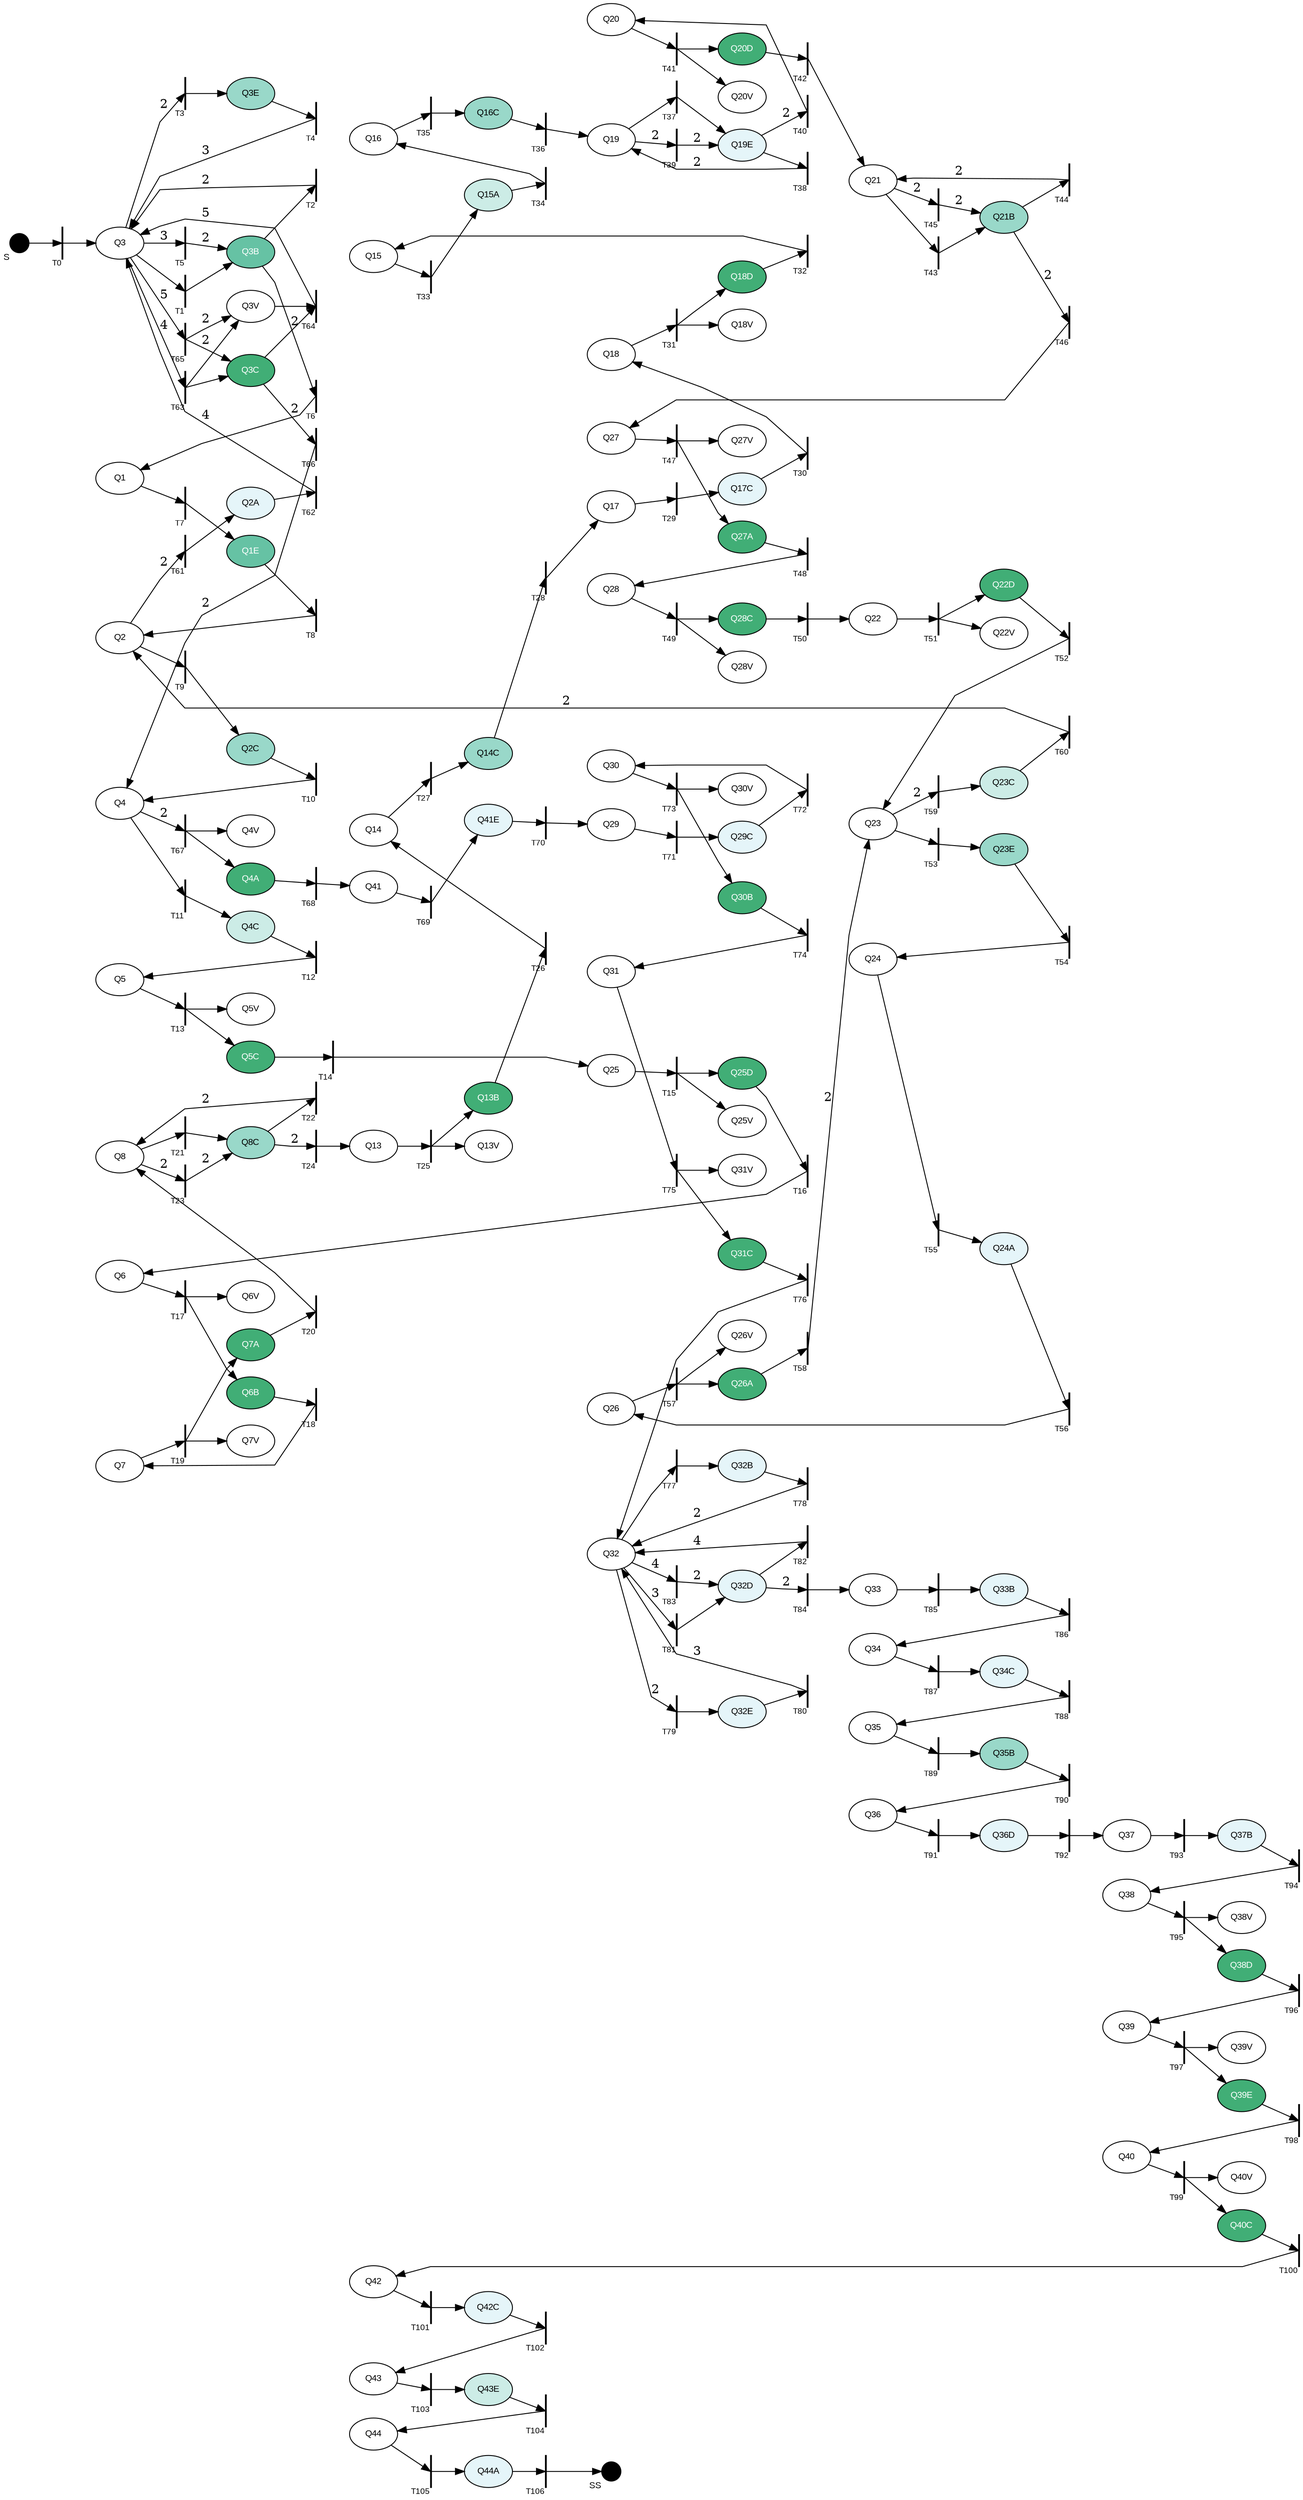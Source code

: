 digraph G { rankdir=LR; splines=polyline;
node[style=filled; fontsize=10; fontname=Arial; fontcolor=black; fillcolor=white; colorscheme=bugn9];
"S"[fillcolor=black; shape=point; width=0.3; xlabel="S";];"Q3"[colorscheme="reds5"; fillcolor=white; fontcolor=black;]; "Q3B"[fillcolor=5; fontcolor=white;]; "Q3E"[fillcolor=4; ]; "Q1"[colorscheme="reds5"; fillcolor=white; ]; "Q1E"[fillcolor=5; fontcolor=white;]; "Q2"[colorscheme="reds5"; fillcolor=white; ]; "Q2C"[fillcolor=4; ]; "Q4"[colorscheme="reds5"; fillcolor=white; ]; "Q4C"[fillcolor=3; ]; "Q5"[colorscheme="reds5"; fillcolor=white; ]; "Q5C"[fillcolor=6; fontcolor=white;]; "Q25"[colorscheme="reds5"; fillcolor=white; ]; "Q25D"[fillcolor=6; fontcolor=white;]; "Q6"[colorscheme="reds5"; fillcolor=white; ]; "Q6B"[fillcolor=6; fontcolor=white;]; "Q7"[colorscheme="reds5"; fillcolor=white; ]; "Q7A"[fillcolor=6; fontcolor=white;]; "Q8"[colorscheme="reds5"; fillcolor=white; ]; "Q8C"[fillcolor=4; ]; "Q13"[colorscheme="reds5"; fillcolor=white; ]; "Q13B"[fillcolor=6; fontcolor=white;]; "Q14"[colorscheme="reds5"; fillcolor=white; ]; "Q14C"[fillcolor=4; ]; "Q17"[colorscheme="reds5"; fillcolor=white; ]; "Q17C"[fillcolor=2; ]; "Q18"[colorscheme="reds5"; fillcolor=white; ]; "Q18D"[fillcolor=6; fontcolor=white;]; "Q15"[colorscheme="reds5"; fillcolor=white; ]; "Q15A"[fillcolor=3; ]; "Q16"[colorscheme="reds5"; fillcolor=white; ]; "Q16C"[fillcolor=4; ]; "Q19"[colorscheme="reds5"; fillcolor=white; ]; "Q19E"[fillcolor=2; ]; "Q20"[colorscheme="reds5"; fillcolor=white; ]; "Q20D"[fillcolor=6; fontcolor=white;]; "Q21"[colorscheme="reds5"; fillcolor=white; ]; "Q21B"[fillcolor=4; ]; "Q27"[colorscheme="reds5"; fillcolor=white; ]; "Q27A"[fillcolor=6; fontcolor=white;]; "Q28"[colorscheme="reds5"; fillcolor=white; ]; "Q28C"[fillcolor=6; fontcolor=white;]; "Q22"[colorscheme="reds5"; fillcolor=white; ]; "Q22D"[fillcolor=6; fontcolor=white;]; "Q23"[colorscheme="reds5"; fillcolor=white; ]; "Q23E"[fillcolor=4; ]; "Q24"[colorscheme="reds5"; fillcolor=white; ]; "Q24A"[fillcolor=2; ]; "Q26"[colorscheme="reds5"; fillcolor=white; ]; "Q26A"[fillcolor=6; fontcolor=white;]; "Q23C"[fillcolor=3; ]; "Q2A"[fillcolor=2; ]; "Q3C"[fillcolor=6; fontcolor=white;]; "Q4A"[fillcolor=6; fontcolor=white;]; "Q41"[colorscheme="reds5"; fillcolor=white; ]; "Q41E"[fillcolor=2; ]; "Q29"[colorscheme="reds5"; fillcolor=white; ]; "Q29C"[fillcolor=2; ]; "Q30"[colorscheme="reds5"; fillcolor=white; ]; "Q30B"[fillcolor=6; fontcolor=white;]; "Q31"[colorscheme="reds5"; fillcolor=white; ]; "Q31C"[fillcolor=6; fontcolor=white;]; "Q32"[colorscheme="reds5"; fillcolor=white; fontcolor=black;]; "Q32B"[fillcolor=2; ]; "Q32E"[fillcolor=2; ]; "Q32D"[fillcolor=2; ]; "Q33"[colorscheme="reds5"; fillcolor=white; ]; "Q33B"[fillcolor=2; ]; "Q34"[colorscheme="reds5"; fillcolor=white; ]; "Q34C"[fillcolor=2; ]; "Q35"[colorscheme="reds5"; fillcolor=white; ]; "Q35B"[fillcolor=4; ]; "Q36"[colorscheme="reds5"; fillcolor=white; ]; "Q36D"[fillcolor=2; ]; "Q37"[colorscheme="reds5"; fillcolor=white; ]; "Q37B"[fillcolor=2; ]; "Q38"[colorscheme="reds5"; fillcolor=white; ]; "Q38D"[fillcolor=6; fontcolor=white;]; "Q39"[colorscheme="reds5"; fillcolor=white; ]; "Q39E"[fillcolor=6; fontcolor=white;]; "Q40"[colorscheme="reds5"; fillcolor=white; ]; "Q40C"[fillcolor=6; fontcolor=white;]; "Q42"[colorscheme="reds5"; fillcolor=white; ]; "Q42C"[fillcolor=2; ]; "Q43"[colorscheme="reds5"; fillcolor=white; ]; "Q43E"[fillcolor=3; ]; "Q44"[colorscheme="reds5"; fillcolor=white; ]; "Q44A"[fillcolor=2; ]; "SS"[fillcolor=black; shape=point; width=0.3; xlabel="SS";];"T0"[fillcolor=black; shape=box; label=""; width=0.01; fontsize=9; xlabel="T0"]; "T1"[fillcolor=black; shape=box; label=""; width=0.01; fontsize=9; xlabel="T1"]; "T2"[fillcolor=black; shape=box; label=""; width=0.01; fontsize=9; xlabel="T2"]; "T3"[fillcolor=black; shape=box; label=""; width=0.01; fontsize=9; xlabel="T3"]; "T4"[fillcolor=black; shape=box; label=""; width=0.01; fontsize=9; xlabel="T4"]; "T5"[fillcolor=black; shape=box; label=""; width=0.01; fontsize=9; xlabel="T5"]; "T6"[fillcolor=black; shape=box; label=""; width=0.01; fontsize=9; xlabel="T6"]; "T7"[fillcolor=black; shape=box; label=""; width=0.01; fontsize=9; xlabel="T7"]; "T8"[fillcolor=black; shape=box; label=""; width=0.01; fontsize=9; xlabel="T8"]; "T9"[fillcolor=black; shape=box; label=""; width=0.01; fontsize=9; xlabel="T9"]; "T10"[fillcolor=black; shape=box; label=""; width=0.01; fontsize=9; xlabel="T10"]; "T11"[fillcolor=black; shape=box; label=""; width=0.01; fontsize=9; xlabel="T11"]; "T12"[fillcolor=black; shape=box; label=""; width=0.01; fontsize=9; xlabel="T12"]; "T13"[fillcolor=black; shape=box; label=""; width=0.01; fontsize=9; xlabel="T13"]; "T14"[fillcolor=black; shape=box; label=""; width=0.01; fontsize=9; xlabel="T14"]; "T15"[fillcolor=black; shape=box; label=""; width=0.01; fontsize=9; xlabel="T15"]; "T16"[fillcolor=black; shape=box; label=""; width=0.01; fontsize=9; xlabel="T16"]; "T17"[fillcolor=black; shape=box; label=""; width=0.01; fontsize=9; xlabel="T17"]; "T18"[fillcolor=black; shape=box; label=""; width=0.01; fontsize=9; xlabel="T18"]; "T19"[fillcolor=black; shape=box; label=""; width=0.01; fontsize=9; xlabel="T19"]; "T20"[fillcolor=black; shape=box; label=""; width=0.01; fontsize=9; xlabel="T20"]; "T21"[fillcolor=black; shape=box; label=""; width=0.01; fontsize=9; xlabel="T21"]; "T22"[fillcolor=black; shape=box; label=""; width=0.01; fontsize=9; xlabel="T22"]; "T23"[fillcolor=black; shape=box; label=""; width=0.01; fontsize=9; xlabel="T23"]; "T24"[fillcolor=black; shape=box; label=""; width=0.01; fontsize=9; xlabel="T24"]; "T25"[fillcolor=black; shape=box; label=""; width=0.01; fontsize=9; xlabel="T25"]; "T26"[fillcolor=black; shape=box; label=""; width=0.01; fontsize=9; xlabel="T26"]; "T27"[fillcolor=black; shape=box; label=""; width=0.01; fontsize=9; xlabel="T27"]; "T28"[fillcolor=black; shape=box; label=""; width=0.01; fontsize=9; xlabel="T28"]; "T29"[fillcolor=black; shape=box; label=""; width=0.01; fontsize=9; xlabel="T29"]; "T30"[fillcolor=black; shape=box; label=""; width=0.01; fontsize=9; xlabel="T30"]; "T31"[fillcolor=black; shape=box; label=""; width=0.01; fontsize=9; xlabel="T31"]; "T32"[fillcolor=black; shape=box; label=""; width=0.01; fontsize=9; xlabel="T32"]; "T33"[fillcolor=black; shape=box; label=""; width=0.01; fontsize=9; xlabel="T33"]; "T34"[fillcolor=black; shape=box; label=""; width=0.01; fontsize=9; xlabel="T34"]; "T35"[fillcolor=black; shape=box; label=""; width=0.01; fontsize=9; xlabel="T35"]; "T36"[fillcolor=black; shape=box; label=""; width=0.01; fontsize=9; xlabel="T36"]; "T37"[fillcolor=black; shape=box; label=""; width=0.01; fontsize=9; xlabel="T37"]; "T38"[fillcolor=black; shape=box; label=""; width=0.01; fontsize=9; xlabel="T38"]; "T39"[fillcolor=black; shape=box; label=""; width=0.01; fontsize=9; xlabel="T39"]; "T40"[fillcolor=black; shape=box; label=""; width=0.01; fontsize=9; xlabel="T40"]; "T41"[fillcolor=black; shape=box; label=""; width=0.01; fontsize=9; xlabel="T41"]; "T42"[fillcolor=black; shape=box; label=""; width=0.01; fontsize=9; xlabel="T42"]; "T43"[fillcolor=black; shape=box; label=""; width=0.01; fontsize=9; xlabel="T43"]; "T44"[fillcolor=black; shape=box; label=""; width=0.01; fontsize=9; xlabel="T44"]; "T45"[fillcolor=black; shape=box; label=""; width=0.01; fontsize=9; xlabel="T45"]; "T46"[fillcolor=black; shape=box; label=""; width=0.01; fontsize=9; xlabel="T46"]; "T47"[fillcolor=black; shape=box; label=""; width=0.01; fontsize=9; xlabel="T47"]; "T48"[fillcolor=black; shape=box; label=""; width=0.01; fontsize=9; xlabel="T48"]; "T49"[fillcolor=black; shape=box; label=""; width=0.01; fontsize=9; xlabel="T49"]; "T50"[fillcolor=black; shape=box; label=""; width=0.01; fontsize=9; xlabel="T50"]; "T51"[fillcolor=black; shape=box; label=""; width=0.01; fontsize=9; xlabel="T51"]; "T52"[fillcolor=black; shape=box; label=""; width=0.01; fontsize=9; xlabel="T52"]; "T53"[fillcolor=black; shape=box; label=""; width=0.01; fontsize=9; xlabel="T53"]; "T54"[fillcolor=black; shape=box; label=""; width=0.01; fontsize=9; xlabel="T54"]; "T55"[fillcolor=black; shape=box; label=""; width=0.01; fontsize=9; xlabel="T55"]; "T56"[fillcolor=black; shape=box; label=""; width=0.01; fontsize=9; xlabel="T56"]; "T57"[fillcolor=black; shape=box; label=""; width=0.01; fontsize=9; xlabel="T57"]; "T58"[fillcolor=black; shape=box; label=""; width=0.01; fontsize=9; xlabel="T58"]; "T59"[fillcolor=black; shape=box; label=""; width=0.01; fontsize=9; xlabel="T59"]; "T60"[fillcolor=black; shape=box; label=""; width=0.01; fontsize=9; xlabel="T60"]; "T61"[fillcolor=black; shape=box; label=""; width=0.01; fontsize=9; xlabel="T61"]; "T62"[fillcolor=black; shape=box; label=""; width=0.01; fontsize=9; xlabel="T62"]; "T63"[fillcolor=black; shape=box; label=""; width=0.01; fontsize=9; xlabel="T63"]; "T64"[fillcolor=black; shape=box; label=""; width=0.01; fontsize=9; xlabel="T64"]; "T65"[fillcolor=black; shape=box; label=""; width=0.01; fontsize=9; xlabel="T65"]; "T66"[fillcolor=black; shape=box; label=""; width=0.01; fontsize=9; xlabel="T66"]; "T67"[fillcolor=black; shape=box; label=""; width=0.01; fontsize=9; xlabel="T67"]; "T68"[fillcolor=black; shape=box; label=""; width=0.01; fontsize=9; xlabel="T68"]; "T69"[fillcolor=black; shape=box; label=""; width=0.01; fontsize=9; xlabel="T69"]; "T70"[fillcolor=black; shape=box; label=""; width=0.01; fontsize=9; xlabel="T70"]; "T71"[fillcolor=black; shape=box; label=""; width=0.01; fontsize=9; xlabel="T71"]; "T72"[fillcolor=black; shape=box; label=""; width=0.01; fontsize=9; xlabel="T72"]; "T73"[fillcolor=black; shape=box; label=""; width=0.01; fontsize=9; xlabel="T73"]; "T74"[fillcolor=black; shape=box; label=""; width=0.01; fontsize=9; xlabel="T74"]; "T75"[fillcolor=black; shape=box; label=""; width=0.01; fontsize=9; xlabel="T75"]; "T76"[fillcolor=black; shape=box; label=""; width=0.01; fontsize=9; xlabel="T76"]; "T77"[fillcolor=black; shape=box; label=""; width=0.01; fontsize=9; xlabel="T77"]; "T78"[fillcolor=black; shape=box; label=""; width=0.01; fontsize=9; xlabel="T78"]; "T79"[fillcolor=black; shape=box; label=""; width=0.01; fontsize=9; xlabel="T79"]; "T80"[fillcolor=black; shape=box; label=""; width=0.01; fontsize=9; xlabel="T80"]; "T81"[fillcolor=black; shape=box; label=""; width=0.01; fontsize=9; xlabel="T81"]; "T82"[fillcolor=black; shape=box; label=""; width=0.01; fontsize=9; xlabel="T82"]; "T83"[fillcolor=black; shape=box; label=""; width=0.01; fontsize=9; xlabel="T83"]; "T84"[fillcolor=black; shape=box; label=""; width=0.01; fontsize=9; xlabel="T84"]; "T85"[fillcolor=black; shape=box; label=""; width=0.01; fontsize=9; xlabel="T85"]; "T86"[fillcolor=black; shape=box; label=""; width=0.01; fontsize=9; xlabel="T86"]; "T87"[fillcolor=black; shape=box; label=""; width=0.01; fontsize=9; xlabel="T87"]; "T88"[fillcolor=black; shape=box; label=""; width=0.01; fontsize=9; xlabel="T88"]; "T89"[fillcolor=black; shape=box; label=""; width=0.01; fontsize=9; xlabel="T89"]; "T90"[fillcolor=black; shape=box; label=""; width=0.01; fontsize=9; xlabel="T90"]; "T91"[fillcolor=black; shape=box; label=""; width=0.01; fontsize=9; xlabel="T91"]; "T92"[fillcolor=black; shape=box; label=""; width=0.01; fontsize=9; xlabel="T92"]; "T93"[fillcolor=black; shape=box; label=""; width=0.01; fontsize=9; xlabel="T93"]; "T94"[fillcolor=black; shape=box; label=""; width=0.01; fontsize=9; xlabel="T94"]; "T95"[fillcolor=black; shape=box; label=""; width=0.01; fontsize=9; xlabel="T95"]; "T96"[fillcolor=black; shape=box; label=""; width=0.01; fontsize=9; xlabel="T96"]; "T97"[fillcolor=black; shape=box; label=""; width=0.01; fontsize=9; xlabel="T97"]; "T98"[fillcolor=black; shape=box; label=""; width=0.01; fontsize=9; xlabel="T98"]; "T99"[fillcolor=black; shape=box; label=""; width=0.01; fontsize=9; xlabel="T99"]; "T100"[fillcolor=black; shape=box; label=""; width=0.01; fontsize=9; xlabel="T100"]; "T101"[fillcolor=black; shape=box; label=""; width=0.01; fontsize=9; xlabel="T101"]; "T102"[fillcolor=black; shape=box; label=""; width=0.01; fontsize=9; xlabel="T102"]; "T103"[fillcolor=black; shape=box; label=""; width=0.01; fontsize=9; xlabel="T103"]; "T104"[fillcolor=black; shape=box; label=""; width=0.01; fontsize=9; xlabel="T104"]; "T105"[fillcolor=black; shape=box; label=""; width=0.01; fontsize=9; xlabel="T105"]; "T106"[fillcolor=black; shape=box; label=""; width=0.01; fontsize=9; xlabel="T106"]; {rank=same; "Q3"; "Q1"; "Q2"; "Q4"; "Q5"; "Q6"; "Q7"; "Q8"; }{rank=same; "Q25"; "Q27"; "Q28"; "Q26"; "Q29"; "Q30"; "Q31"; "Q32"; }{rank=same; "Q13"; "Q14"; "Q15"; "Q16"; }{rank=same; "Q17"; "Q18"; "Q19"; "Q20"; }{rank=same; "Q21"; "Q22"; "Q23"; "Q24"; }{rank=same; "Q41"; "Q42"; "Q43"; "Q44"; }{rank=same; "Q33"; "Q34"; "Q35"; "Q36"; }{rank=same; "Q37"; "Q38"; "Q39"; "Q40"; }"S"->"T0" "T0"->"Q3" "Q3"->"T1" "T1"->"Q3B" "Q3B"->"T2" "T2"->"Q3"[label="2";]; "Q3"->"T3"[label="2";]; "T3"->"Q3E" "Q3E"->"T4" "T4"->"Q3"[label="3";]; "Q3"->"T5"[label="3";]; "T5"->"Q3B"[label="2";]; "Q3B"->"T6"[label="2";]; "T6"->"Q1" "Q1"->"T7" "T7"->"Q1E" "Q1E"->"T8" "T8"->"Q2" "Q2"->"T9" "T9"->"Q2C" "Q2C"->"T10" "T10"->"Q4" "Q4"->"T11" "T11"->"Q4C" "Q4C"->"T12" "T12"->"Q5" "Q5"->"T13" "T13"->"Q5C" "T13"->"Q5V" "Q5C"->"T14" "T14"->"Q25" "Q25"->"T15" "T15"->"Q25D" "T15"->"Q25V" "Q25D"->"T16" "T16"->"Q6" "Q6"->"T17" "T17"->"Q6B" "T17"->"Q6V" "Q6B"->"T18" "T18"->"Q7" "Q7"->"T19" "T19"->"Q7A" "T19"->"Q7V" "Q7A"->"T20" "T20"->"Q8" "Q8"->"T21" "T21"->"Q8C" "Q8C"->"T22" "T22"->"Q8"[label="2";]; "Q8"->"T23"[label="2";]; "T23"->"Q8C"[label="2";]; "Q8C"->"T24"[label="2";]; "T24"->"Q13" "Q13"->"T25" "T25"->"Q13B" "T25"->"Q13V" "Q13B"->"T26" "T26"->"Q14" "Q14"->"T27" "T27"->"Q14C" "Q14C"->"T28" "T28"->"Q17" "Q17"->"T29" "T29"->"Q17C" "Q17C"->"T30" "T30"->"Q18" "Q18"->"T31" "T31"->"Q18D" "T31"->"Q18V" "Q18D"->"T32" "T32"->"Q15" "Q15"->"T33" "T33"->"Q15A" "Q15A"->"T34" "T34"->"Q16" "Q16"->"T35" "T35"->"Q16C" "Q16C"->"T36" "T36"->"Q19" "Q19"->"T37" "T37"->"Q19E" "Q19E"->"T38" "T38"->"Q19"[label="2";]; "Q19"->"T39"[label="2";]; "T39"->"Q19E"[label="2";]; "Q19E"->"T40"[label="2";]; "T40"->"Q20" "Q20"->"T41" "T41"->"Q20D" "T41"->"Q20V" "Q20D"->"T42" "T42"->"Q21" "Q21"->"T43" "T43"->"Q21B" "Q21B"->"T44" "T44"->"Q21"[label="2";]; "Q21"->"T45"[label="2";]; "T45"->"Q21B"[label="2";]; "Q21B"->"T46"[label="2";]; "T46"->"Q27" "Q27"->"T47" "T47"->"Q27A" "T47"->"Q27V" "Q27A"->"T48" "T48"->"Q28" "Q28"->"T49" "T49"->"Q28C" "T49"->"Q28V" "Q28C"->"T50" "T50"->"Q22" "Q22"->"T51" "T51"->"Q22D" "T51"->"Q22V" "Q22D"->"T52" "T52"->"Q23" "Q23"->"T53" "T53"->"Q23E" "Q23E"->"T54" "T54"->"Q24" "Q24"->"T55" "T55"->"Q24A" "Q24A"->"T56" "T56"->"Q26" "Q26"->"T57" "T57"->"Q26A" "T57"->"Q26V" "Q26A"->"T58" "T58"->"Q23"[label="2";]; "Q23"->"T59"[label="2";]; "T59"->"Q23C" "Q23C"->"T60" "T60"->"Q2"[label="2";]; "Q2"->"T61"[label="2";]; "T61"->"Q2A" "Q2A"->"T62" "T62"->"Q3"[label="4";]; "Q3"->"T63"[label="4";]; "T63"->"Q3C" "T63"->"Q3V" "Q3C"->"T64" "Q3V"->"T64" "T64"->"Q3"[label="5";]; "Q3"->"T65"[label="5";]; "T65"->"Q3C"[label="2";]; "T65"->"Q3V"[label="2";]; "Q3C"->"T66"[label="2";]; "T66"->"Q4"[label="2";]; "Q4"->"T67"[label="2";]; "T67"->"Q4A" "T67"->"Q4V" "Q4A"->"T68" "T68"->"Q41" "Q41"->"T69" "T69"->"Q41E" "Q41E"->"T70" "T70"->"Q29" "Q29"->"T71" "T71"->"Q29C" "Q29C"->"T72" "T72"->"Q30" "Q30"->"T73" "T73"->"Q30B" "T73"->"Q30V" "Q30B"->"T74" "T74"->"Q31" "Q31"->"T75" "T75"->"Q31C" "T75"->"Q31V" "Q31C"->"T76" "T76"->"Q32" "Q32"->"T77" "T77"->"Q32B" "Q32B"->"T78" "T78"->"Q32"[label="2";]; "Q32"->"T79"[label="2";]; "T79"->"Q32E" "Q32E"->"T80" "T80"->"Q32"[label="3";]; "Q32"->"T81"[label="3";]; "T81"->"Q32D" "Q32D"->"T82" "T82"->"Q32"[label="4";]; "Q32"->"T83"[label="4";]; "T83"->"Q32D"[label="2";]; "Q32D"->"T84"[label="2";]; "T84"->"Q33" "Q33"->"T85" "T85"->"Q33B" "Q33B"->"T86" "T86"->"Q34" "Q34"->"T87" "T87"->"Q34C" "Q34C"->"T88" "T88"->"Q35" "Q35"->"T89" "T89"->"Q35B" "Q35B"->"T90" "T90"->"Q36" "Q36"->"T91" "T91"->"Q36D" "Q36D"->"T92" "T92"->"Q37" "Q37"->"T93" "T93"->"Q37B" "Q37B"->"T94" "T94"->"Q38" "Q38"->"T95" "T95"->"Q38D" "T95"->"Q38V" "Q38D"->"T96" "T96"->"Q39" "Q39"->"T97" "T97"->"Q39E" "T97"->"Q39V" "Q39E"->"T98" "T98"->"Q40" "Q40"->"T99" "T99"->"Q40C" "T99"->"Q40V" "Q40C"->"T100" "T100"->"Q42" "Q42"->"T101" "T101"->"Q42C" "Q42C"->"T102" "T102"->"Q43" "Q43"->"T103" "T103"->"Q43E" "Q43E"->"T104" "T104"->"Q44" "Q44"->"T105" "T105"->"Q44A" "Q44A"->"T106" "T106"->"SS" }